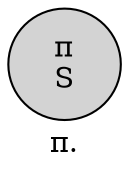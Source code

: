 digraph SENTENCE_2555 {
	graph [label="п."]
	node [style=filled]
		0 [label="п
S" color="" fillcolor=lightgray penwidth=1 shape=ellipse]
}